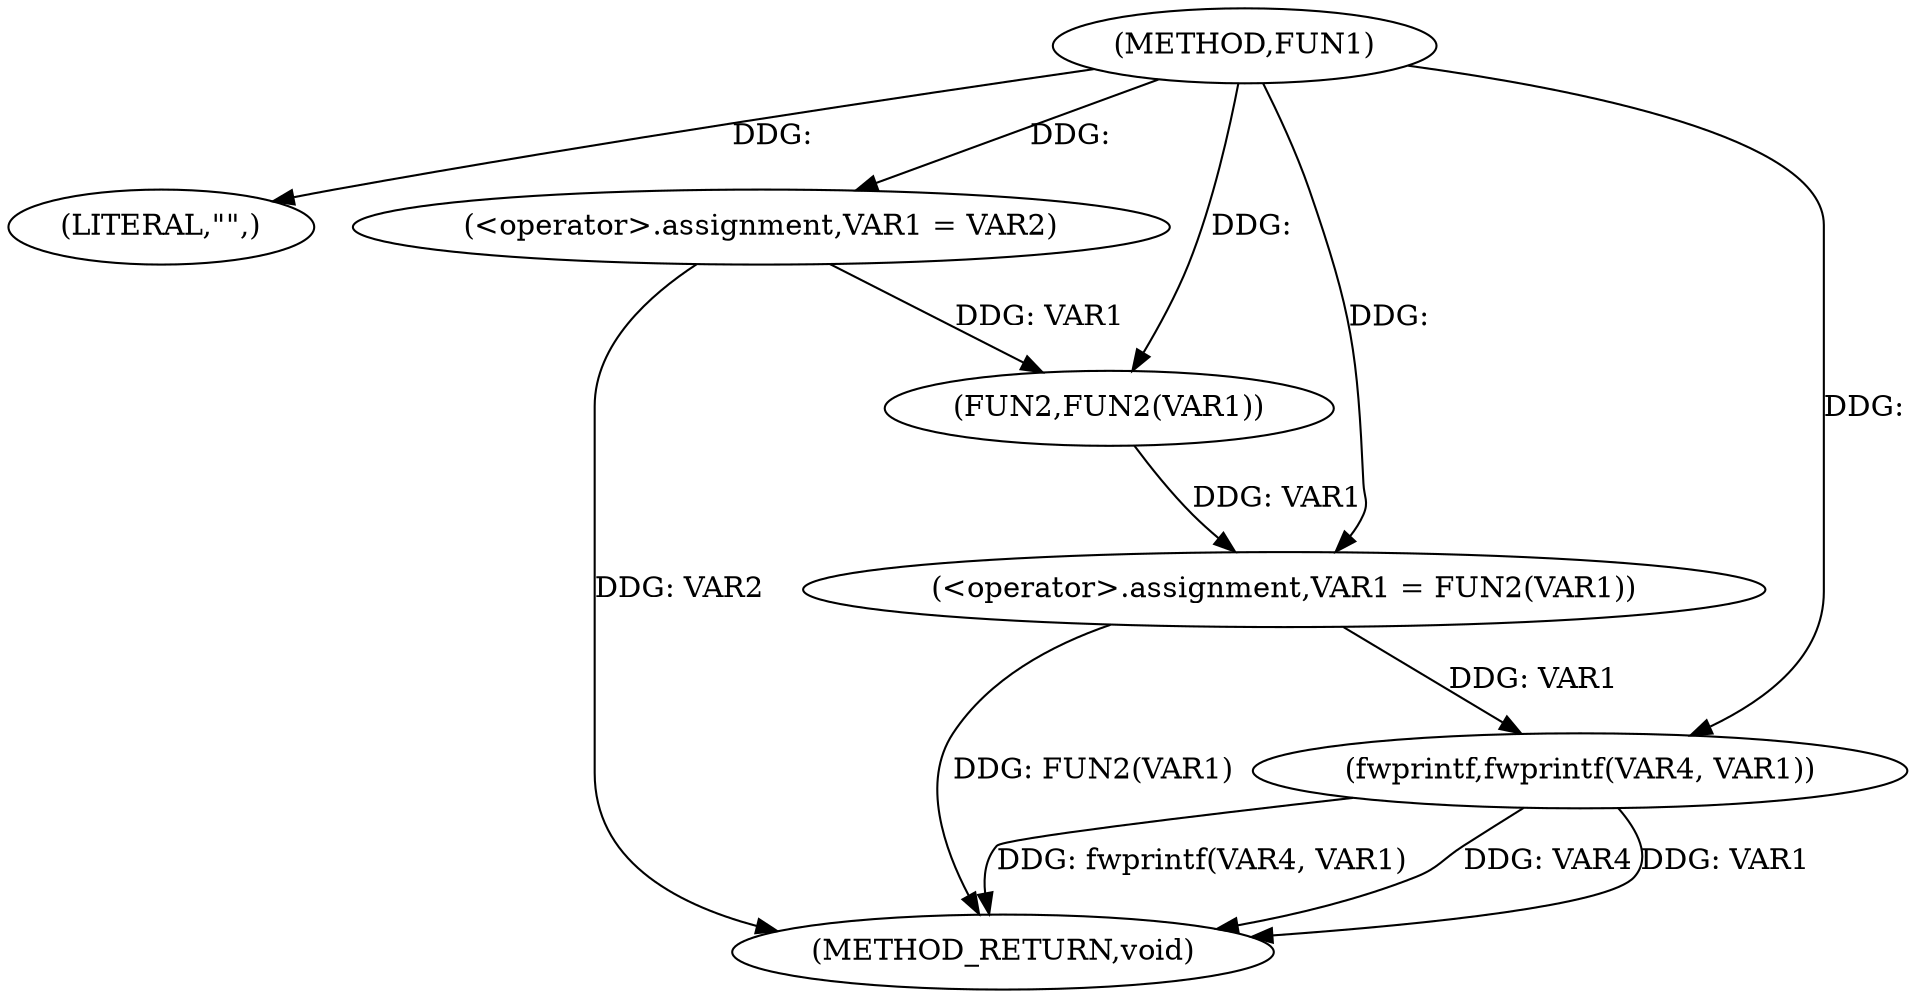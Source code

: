 digraph FUN1 {  
"1000100" [label = "(METHOD,FUN1)" ]
"1000114" [label = "(METHOD_RETURN,void)" ]
"1000103" [label = "(LITERAL,\"\",)" ]
"1000104" [label = "(<operator>.assignment,VAR1 = VAR2)" ]
"1000107" [label = "(<operator>.assignment,VAR1 = FUN2(VAR1))" ]
"1000109" [label = "(FUN2,FUN2(VAR1))" ]
"1000111" [label = "(fwprintf,fwprintf(VAR4, VAR1))" ]
  "1000111" -> "1000114"  [ label = "DDG: VAR4"] 
  "1000111" -> "1000114"  [ label = "DDG: VAR1"] 
  "1000111" -> "1000114"  [ label = "DDG: fwprintf(VAR4, VAR1)"] 
  "1000104" -> "1000114"  [ label = "DDG: VAR2"] 
  "1000107" -> "1000114"  [ label = "DDG: FUN2(VAR1)"] 
  "1000100" -> "1000103"  [ label = "DDG: "] 
  "1000100" -> "1000104"  [ label = "DDG: "] 
  "1000109" -> "1000107"  [ label = "DDG: VAR1"] 
  "1000100" -> "1000107"  [ label = "DDG: "] 
  "1000104" -> "1000109"  [ label = "DDG: VAR1"] 
  "1000100" -> "1000109"  [ label = "DDG: "] 
  "1000100" -> "1000111"  [ label = "DDG: "] 
  "1000107" -> "1000111"  [ label = "DDG: VAR1"] 
}
